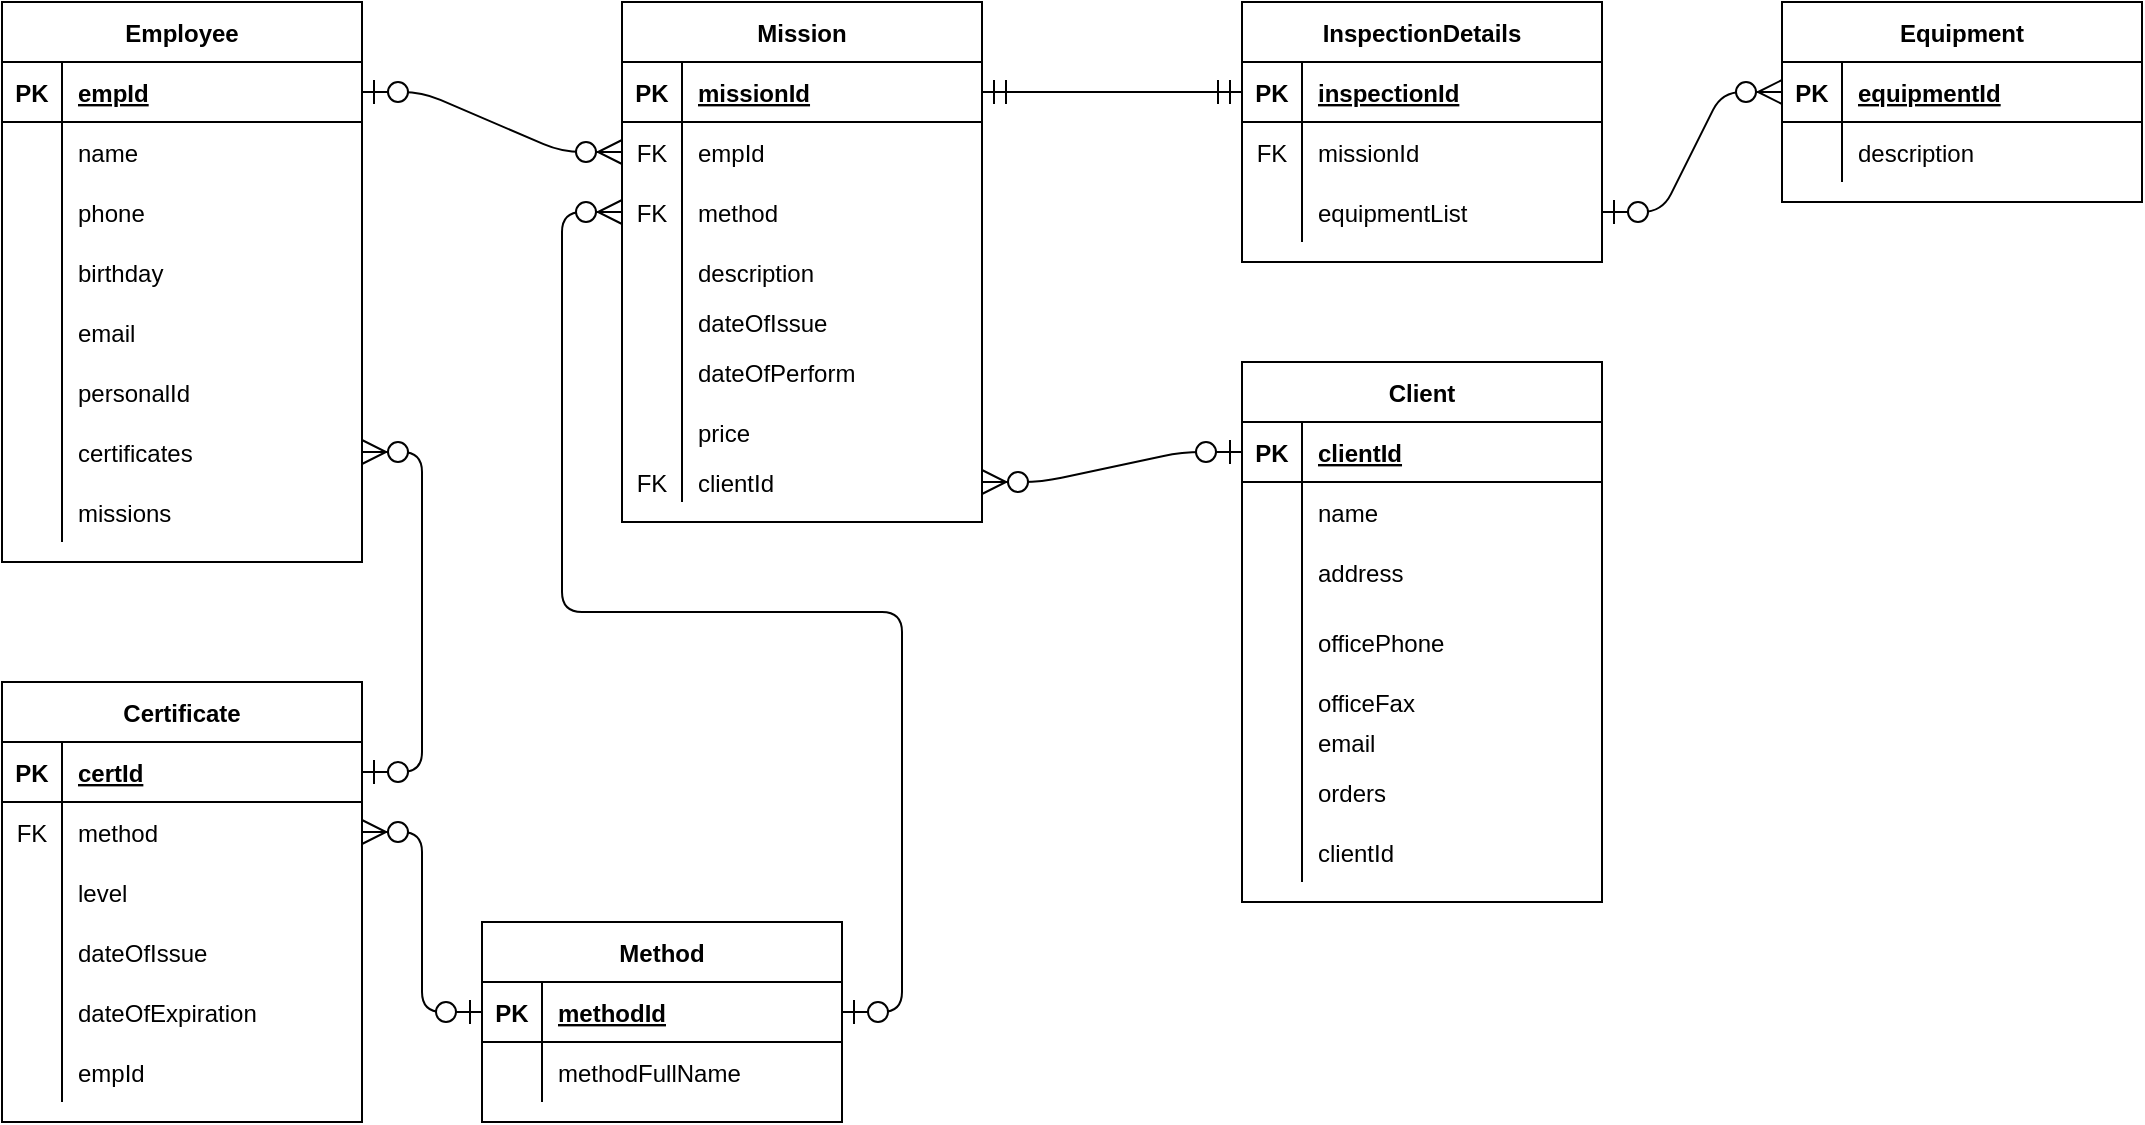 <mxfile version="14.4.9" type="github">
  <diagram id="C5RBs43oDa-KdzZeNtuy" name="Page-1">
    <mxGraphModel dx="920" dy="551" grid="1" gridSize="10" guides="1" tooltips="1" connect="1" arrows="1" fold="1" page="1" pageScale="1" pageWidth="1169" pageHeight="827" math="0" shadow="0">
      <root>
        <mxCell id="WIyWlLk6GJQsqaUBKTNV-0" />
        <mxCell id="WIyWlLk6GJQsqaUBKTNV-1" parent="WIyWlLk6GJQsqaUBKTNV-0" />
        <mxCell id="Wr9JvezOxFuutqD4S8kw-1" value="Employee" style="shape=table;startSize=30;container=1;collapsible=1;childLayout=tableLayout;fixedRows=1;rowLines=0;fontStyle=1;align=center;resizeLast=1;" vertex="1" parent="WIyWlLk6GJQsqaUBKTNV-1">
          <mxGeometry x="50" y="100" width="180" height="280" as="geometry" />
        </mxCell>
        <mxCell id="Wr9JvezOxFuutqD4S8kw-2" value="" style="shape=partialRectangle;collapsible=0;dropTarget=0;pointerEvents=0;fillColor=none;top=0;left=0;bottom=1;right=0;points=[[0,0.5],[1,0.5]];portConstraint=eastwest;" vertex="1" parent="Wr9JvezOxFuutqD4S8kw-1">
          <mxGeometry y="30" width="180" height="30" as="geometry" />
        </mxCell>
        <mxCell id="Wr9JvezOxFuutqD4S8kw-3" value="PK" style="shape=partialRectangle;connectable=0;fillColor=none;top=0;left=0;bottom=0;right=0;fontStyle=1;overflow=hidden;" vertex="1" parent="Wr9JvezOxFuutqD4S8kw-2">
          <mxGeometry width="30" height="30" as="geometry" />
        </mxCell>
        <mxCell id="Wr9JvezOxFuutqD4S8kw-4" value="empId" style="shape=partialRectangle;connectable=0;fillColor=none;top=0;left=0;bottom=0;right=0;align=left;spacingLeft=6;fontStyle=5;overflow=hidden;" vertex="1" parent="Wr9JvezOxFuutqD4S8kw-2">
          <mxGeometry x="30" width="150" height="30" as="geometry" />
        </mxCell>
        <mxCell id="Wr9JvezOxFuutqD4S8kw-5" value="" style="shape=partialRectangle;collapsible=0;dropTarget=0;pointerEvents=0;fillColor=none;top=0;left=0;bottom=0;right=0;points=[[0,0.5],[1,0.5]];portConstraint=eastwest;" vertex="1" parent="Wr9JvezOxFuutqD4S8kw-1">
          <mxGeometry y="60" width="180" height="30" as="geometry" />
        </mxCell>
        <mxCell id="Wr9JvezOxFuutqD4S8kw-6" value="" style="shape=partialRectangle;connectable=0;fillColor=none;top=0;left=0;bottom=0;right=0;editable=1;overflow=hidden;" vertex="1" parent="Wr9JvezOxFuutqD4S8kw-5">
          <mxGeometry width="30" height="30" as="geometry" />
        </mxCell>
        <mxCell id="Wr9JvezOxFuutqD4S8kw-7" value="name" style="shape=partialRectangle;connectable=0;fillColor=none;top=0;left=0;bottom=0;right=0;align=left;spacingLeft=6;overflow=hidden;" vertex="1" parent="Wr9JvezOxFuutqD4S8kw-5">
          <mxGeometry x="30" width="150" height="30" as="geometry" />
        </mxCell>
        <mxCell id="Wr9JvezOxFuutqD4S8kw-8" value="" style="shape=partialRectangle;collapsible=0;dropTarget=0;pointerEvents=0;fillColor=none;top=0;left=0;bottom=0;right=0;points=[[0,0.5],[1,0.5]];portConstraint=eastwest;" vertex="1" parent="Wr9JvezOxFuutqD4S8kw-1">
          <mxGeometry y="90" width="180" height="30" as="geometry" />
        </mxCell>
        <mxCell id="Wr9JvezOxFuutqD4S8kw-9" value="" style="shape=partialRectangle;connectable=0;fillColor=none;top=0;left=0;bottom=0;right=0;editable=1;overflow=hidden;" vertex="1" parent="Wr9JvezOxFuutqD4S8kw-8">
          <mxGeometry width="30" height="30" as="geometry" />
        </mxCell>
        <mxCell id="Wr9JvezOxFuutqD4S8kw-10" value="phone" style="shape=partialRectangle;connectable=0;fillColor=none;top=0;left=0;bottom=0;right=0;align=left;spacingLeft=6;overflow=hidden;" vertex="1" parent="Wr9JvezOxFuutqD4S8kw-8">
          <mxGeometry x="30" width="150" height="30" as="geometry" />
        </mxCell>
        <mxCell id="Wr9JvezOxFuutqD4S8kw-11" value="" style="shape=partialRectangle;collapsible=0;dropTarget=0;pointerEvents=0;fillColor=none;top=0;left=0;bottom=0;right=0;points=[[0,0.5],[1,0.5]];portConstraint=eastwest;" vertex="1" parent="Wr9JvezOxFuutqD4S8kw-1">
          <mxGeometry y="120" width="180" height="30" as="geometry" />
        </mxCell>
        <mxCell id="Wr9JvezOxFuutqD4S8kw-12" value="" style="shape=partialRectangle;connectable=0;fillColor=none;top=0;left=0;bottom=0;right=0;editable=1;overflow=hidden;" vertex="1" parent="Wr9JvezOxFuutqD4S8kw-11">
          <mxGeometry width="30" height="30" as="geometry" />
        </mxCell>
        <mxCell id="Wr9JvezOxFuutqD4S8kw-13" value="birthday" style="shape=partialRectangle;connectable=0;fillColor=none;top=0;left=0;bottom=0;right=0;align=left;spacingLeft=6;overflow=hidden;" vertex="1" parent="Wr9JvezOxFuutqD4S8kw-11">
          <mxGeometry x="30" width="150" height="30" as="geometry" />
        </mxCell>
        <mxCell id="Wr9JvezOxFuutqD4S8kw-115" value="" style="shape=partialRectangle;collapsible=0;dropTarget=0;pointerEvents=0;fillColor=none;top=0;left=0;bottom=0;right=0;points=[[0,0.5],[1,0.5]];portConstraint=eastwest;" vertex="1" parent="Wr9JvezOxFuutqD4S8kw-1">
          <mxGeometry y="150" width="180" height="30" as="geometry" />
        </mxCell>
        <mxCell id="Wr9JvezOxFuutqD4S8kw-116" value="" style="shape=partialRectangle;connectable=0;fillColor=none;top=0;left=0;bottom=0;right=0;editable=1;overflow=hidden;" vertex="1" parent="Wr9JvezOxFuutqD4S8kw-115">
          <mxGeometry width="30" height="30" as="geometry" />
        </mxCell>
        <mxCell id="Wr9JvezOxFuutqD4S8kw-117" value="email" style="shape=partialRectangle;connectable=0;fillColor=none;top=0;left=0;bottom=0;right=0;align=left;spacingLeft=6;overflow=hidden;" vertex="1" parent="Wr9JvezOxFuutqD4S8kw-115">
          <mxGeometry x="30" width="150" height="30" as="geometry" />
        </mxCell>
        <mxCell id="Wr9JvezOxFuutqD4S8kw-27" value="" style="shape=partialRectangle;collapsible=0;dropTarget=0;pointerEvents=0;fillColor=none;top=0;left=0;bottom=0;right=0;points=[[0,0.5],[1,0.5]];portConstraint=eastwest;" vertex="1" parent="Wr9JvezOxFuutqD4S8kw-1">
          <mxGeometry y="180" width="180" height="30" as="geometry" />
        </mxCell>
        <mxCell id="Wr9JvezOxFuutqD4S8kw-28" value="" style="shape=partialRectangle;connectable=0;fillColor=none;top=0;left=0;bottom=0;right=0;editable=1;overflow=hidden;" vertex="1" parent="Wr9JvezOxFuutqD4S8kw-27">
          <mxGeometry width="30" height="30" as="geometry" />
        </mxCell>
        <mxCell id="Wr9JvezOxFuutqD4S8kw-29" value="personalId" style="shape=partialRectangle;connectable=0;fillColor=none;top=0;left=0;bottom=0;right=0;align=left;spacingLeft=6;overflow=hidden;" vertex="1" parent="Wr9JvezOxFuutqD4S8kw-27">
          <mxGeometry x="30" width="150" height="30" as="geometry" />
        </mxCell>
        <mxCell id="Wr9JvezOxFuutqD4S8kw-30" value="" style="shape=partialRectangle;collapsible=0;dropTarget=0;pointerEvents=0;fillColor=none;top=0;left=0;bottom=0;right=0;points=[[0,0.5],[1,0.5]];portConstraint=eastwest;" vertex="1" parent="Wr9JvezOxFuutqD4S8kw-1">
          <mxGeometry y="210" width="180" height="30" as="geometry" />
        </mxCell>
        <mxCell id="Wr9JvezOxFuutqD4S8kw-31" value="" style="shape=partialRectangle;connectable=0;fillColor=none;top=0;left=0;bottom=0;right=0;editable=1;overflow=hidden;" vertex="1" parent="Wr9JvezOxFuutqD4S8kw-30">
          <mxGeometry width="30" height="30" as="geometry" />
        </mxCell>
        <mxCell id="Wr9JvezOxFuutqD4S8kw-32" value="certificates" style="shape=partialRectangle;connectable=0;fillColor=none;top=0;left=0;bottom=0;right=0;align=left;spacingLeft=6;overflow=hidden;" vertex="1" parent="Wr9JvezOxFuutqD4S8kw-30">
          <mxGeometry x="30" width="150" height="30" as="geometry" />
        </mxCell>
        <mxCell id="Wr9JvezOxFuutqD4S8kw-33" value="" style="shape=partialRectangle;collapsible=0;dropTarget=0;pointerEvents=0;fillColor=none;top=0;left=0;bottom=0;right=0;points=[[0,0.5],[1,0.5]];portConstraint=eastwest;" vertex="1" parent="Wr9JvezOxFuutqD4S8kw-1">
          <mxGeometry y="240" width="180" height="30" as="geometry" />
        </mxCell>
        <mxCell id="Wr9JvezOxFuutqD4S8kw-34" value="" style="shape=partialRectangle;connectable=0;fillColor=none;top=0;left=0;bottom=0;right=0;editable=1;overflow=hidden;" vertex="1" parent="Wr9JvezOxFuutqD4S8kw-33">
          <mxGeometry width="30" height="30" as="geometry" />
        </mxCell>
        <mxCell id="Wr9JvezOxFuutqD4S8kw-35" value="missions" style="shape=partialRectangle;connectable=0;fillColor=none;top=0;left=0;bottom=0;right=0;align=left;spacingLeft=6;overflow=hidden;" vertex="1" parent="Wr9JvezOxFuutqD4S8kw-33">
          <mxGeometry x="30" width="150" height="30" as="geometry" />
        </mxCell>
        <mxCell id="Wr9JvezOxFuutqD4S8kw-14" value="Certificate" style="shape=table;startSize=30;container=1;collapsible=1;childLayout=tableLayout;fixedRows=1;rowLines=0;fontStyle=1;align=center;resizeLast=1;" vertex="1" parent="WIyWlLk6GJQsqaUBKTNV-1">
          <mxGeometry x="50" y="440" width="180" height="220" as="geometry" />
        </mxCell>
        <mxCell id="Wr9JvezOxFuutqD4S8kw-15" value="" style="shape=partialRectangle;collapsible=0;dropTarget=0;pointerEvents=0;fillColor=none;top=0;left=0;bottom=1;right=0;points=[[0,0.5],[1,0.5]];portConstraint=eastwest;" vertex="1" parent="Wr9JvezOxFuutqD4S8kw-14">
          <mxGeometry y="30" width="180" height="30" as="geometry" />
        </mxCell>
        <mxCell id="Wr9JvezOxFuutqD4S8kw-16" value="PK" style="shape=partialRectangle;connectable=0;fillColor=none;top=0;left=0;bottom=0;right=0;fontStyle=1;overflow=hidden;" vertex="1" parent="Wr9JvezOxFuutqD4S8kw-15">
          <mxGeometry width="30" height="30" as="geometry" />
        </mxCell>
        <mxCell id="Wr9JvezOxFuutqD4S8kw-17" value="certId" style="shape=partialRectangle;connectable=0;fillColor=none;top=0;left=0;bottom=0;right=0;align=left;spacingLeft=6;fontStyle=5;overflow=hidden;" vertex="1" parent="Wr9JvezOxFuutqD4S8kw-15">
          <mxGeometry x="30" width="150" height="30" as="geometry" />
        </mxCell>
        <mxCell id="Wr9JvezOxFuutqD4S8kw-18" value="" style="shape=partialRectangle;collapsible=0;dropTarget=0;pointerEvents=0;fillColor=none;top=0;left=0;bottom=0;right=0;points=[[0,0.5],[1,0.5]];portConstraint=eastwest;" vertex="1" parent="Wr9JvezOxFuutqD4S8kw-14">
          <mxGeometry y="60" width="180" height="30" as="geometry" />
        </mxCell>
        <mxCell id="Wr9JvezOxFuutqD4S8kw-19" value="FK" style="shape=partialRectangle;connectable=0;fillColor=none;top=0;left=0;bottom=0;right=0;editable=1;overflow=hidden;" vertex="1" parent="Wr9JvezOxFuutqD4S8kw-18">
          <mxGeometry width="30" height="30" as="geometry" />
        </mxCell>
        <mxCell id="Wr9JvezOxFuutqD4S8kw-20" value="method" style="shape=partialRectangle;connectable=0;fillColor=none;top=0;left=0;bottom=0;right=0;align=left;spacingLeft=6;overflow=hidden;" vertex="1" parent="Wr9JvezOxFuutqD4S8kw-18">
          <mxGeometry x="30" width="150" height="30" as="geometry" />
        </mxCell>
        <mxCell id="Wr9JvezOxFuutqD4S8kw-21" value="" style="shape=partialRectangle;collapsible=0;dropTarget=0;pointerEvents=0;fillColor=none;top=0;left=0;bottom=0;right=0;points=[[0,0.5],[1,0.5]];portConstraint=eastwest;" vertex="1" parent="Wr9JvezOxFuutqD4S8kw-14">
          <mxGeometry y="90" width="180" height="30" as="geometry" />
        </mxCell>
        <mxCell id="Wr9JvezOxFuutqD4S8kw-22" value="" style="shape=partialRectangle;connectable=0;fillColor=none;top=0;left=0;bottom=0;right=0;editable=1;overflow=hidden;" vertex="1" parent="Wr9JvezOxFuutqD4S8kw-21">
          <mxGeometry width="30" height="30" as="geometry" />
        </mxCell>
        <mxCell id="Wr9JvezOxFuutqD4S8kw-23" value="level" style="shape=partialRectangle;connectable=0;fillColor=none;top=0;left=0;bottom=0;right=0;align=left;spacingLeft=6;overflow=hidden;" vertex="1" parent="Wr9JvezOxFuutqD4S8kw-21">
          <mxGeometry x="30" width="150" height="30" as="geometry" />
        </mxCell>
        <mxCell id="Wr9JvezOxFuutqD4S8kw-24" value="" style="shape=partialRectangle;collapsible=0;dropTarget=0;pointerEvents=0;fillColor=none;top=0;left=0;bottom=0;right=0;points=[[0,0.5],[1,0.5]];portConstraint=eastwest;" vertex="1" parent="Wr9JvezOxFuutqD4S8kw-14">
          <mxGeometry y="120" width="180" height="30" as="geometry" />
        </mxCell>
        <mxCell id="Wr9JvezOxFuutqD4S8kw-25" value="" style="shape=partialRectangle;connectable=0;fillColor=none;top=0;left=0;bottom=0;right=0;editable=1;overflow=hidden;" vertex="1" parent="Wr9JvezOxFuutqD4S8kw-24">
          <mxGeometry width="30" height="30" as="geometry" />
        </mxCell>
        <mxCell id="Wr9JvezOxFuutqD4S8kw-26" value="dateOfIssue" style="shape=partialRectangle;connectable=0;fillColor=none;top=0;left=0;bottom=0;right=0;align=left;spacingLeft=6;overflow=hidden;" vertex="1" parent="Wr9JvezOxFuutqD4S8kw-24">
          <mxGeometry x="30" width="150" height="30" as="geometry" />
        </mxCell>
        <mxCell id="Wr9JvezOxFuutqD4S8kw-36" value="" style="shape=partialRectangle;collapsible=0;dropTarget=0;pointerEvents=0;fillColor=none;top=0;left=0;bottom=0;right=0;points=[[0,0.5],[1,0.5]];portConstraint=eastwest;" vertex="1" parent="Wr9JvezOxFuutqD4S8kw-14">
          <mxGeometry y="150" width="180" height="30" as="geometry" />
        </mxCell>
        <mxCell id="Wr9JvezOxFuutqD4S8kw-37" value="" style="shape=partialRectangle;connectable=0;fillColor=none;top=0;left=0;bottom=0;right=0;editable=1;overflow=hidden;" vertex="1" parent="Wr9JvezOxFuutqD4S8kw-36">
          <mxGeometry width="30" height="30" as="geometry" />
        </mxCell>
        <mxCell id="Wr9JvezOxFuutqD4S8kw-38" value="dateOfExpiration" style="shape=partialRectangle;connectable=0;fillColor=none;top=0;left=0;bottom=0;right=0;align=left;spacingLeft=6;overflow=hidden;" vertex="1" parent="Wr9JvezOxFuutqD4S8kw-36">
          <mxGeometry x="30" width="150" height="30" as="geometry" />
        </mxCell>
        <mxCell id="Wr9JvezOxFuutqD4S8kw-39" value="" style="shape=partialRectangle;collapsible=0;dropTarget=0;pointerEvents=0;fillColor=none;top=0;left=0;bottom=0;right=0;points=[[0,0.5],[1,0.5]];portConstraint=eastwest;" vertex="1" parent="Wr9JvezOxFuutqD4S8kw-14">
          <mxGeometry y="180" width="180" height="30" as="geometry" />
        </mxCell>
        <mxCell id="Wr9JvezOxFuutqD4S8kw-40" value="" style="shape=partialRectangle;connectable=0;fillColor=none;top=0;left=0;bottom=0;right=0;editable=1;overflow=hidden;" vertex="1" parent="Wr9JvezOxFuutqD4S8kw-39">
          <mxGeometry width="30" height="30" as="geometry" />
        </mxCell>
        <mxCell id="Wr9JvezOxFuutqD4S8kw-41" value="empId" style="shape=partialRectangle;connectable=0;fillColor=none;top=0;left=0;bottom=0;right=0;align=left;spacingLeft=6;overflow=hidden;" vertex="1" parent="Wr9JvezOxFuutqD4S8kw-39">
          <mxGeometry x="30" width="150" height="30" as="geometry" />
        </mxCell>
        <mxCell id="Wr9JvezOxFuutqD4S8kw-42" value="Mission" style="shape=table;startSize=30;container=1;collapsible=1;childLayout=tableLayout;fixedRows=1;rowLines=0;fontStyle=1;align=center;resizeLast=1;" vertex="1" parent="WIyWlLk6GJQsqaUBKTNV-1">
          <mxGeometry x="360" y="100" width="180" height="260" as="geometry" />
        </mxCell>
        <mxCell id="Wr9JvezOxFuutqD4S8kw-43" value="" style="shape=partialRectangle;collapsible=0;dropTarget=0;pointerEvents=0;fillColor=none;top=0;left=0;bottom=1;right=0;points=[[0,0.5],[1,0.5]];portConstraint=eastwest;" vertex="1" parent="Wr9JvezOxFuutqD4S8kw-42">
          <mxGeometry y="30" width="180" height="30" as="geometry" />
        </mxCell>
        <mxCell id="Wr9JvezOxFuutqD4S8kw-44" value="PK" style="shape=partialRectangle;connectable=0;fillColor=none;top=0;left=0;bottom=0;right=0;fontStyle=1;overflow=hidden;" vertex="1" parent="Wr9JvezOxFuutqD4S8kw-43">
          <mxGeometry width="30" height="30" as="geometry" />
        </mxCell>
        <mxCell id="Wr9JvezOxFuutqD4S8kw-45" value="missionId" style="shape=partialRectangle;connectable=0;fillColor=none;top=0;left=0;bottom=0;right=0;align=left;spacingLeft=6;fontStyle=5;overflow=hidden;" vertex="1" parent="Wr9JvezOxFuutqD4S8kw-43">
          <mxGeometry x="30" width="150" height="30" as="geometry" />
        </mxCell>
        <mxCell id="Wr9JvezOxFuutqD4S8kw-46" value="" style="shape=partialRectangle;collapsible=0;dropTarget=0;pointerEvents=0;fillColor=none;top=0;left=0;bottom=0;right=0;points=[[0,0.5],[1,0.5]];portConstraint=eastwest;" vertex="1" parent="Wr9JvezOxFuutqD4S8kw-42">
          <mxGeometry y="60" width="180" height="30" as="geometry" />
        </mxCell>
        <mxCell id="Wr9JvezOxFuutqD4S8kw-47" value="FK" style="shape=partialRectangle;connectable=0;fillColor=none;top=0;left=0;bottom=0;right=0;editable=1;overflow=hidden;" vertex="1" parent="Wr9JvezOxFuutqD4S8kw-46">
          <mxGeometry width="30" height="30" as="geometry" />
        </mxCell>
        <mxCell id="Wr9JvezOxFuutqD4S8kw-48" value="empId" style="shape=partialRectangle;connectable=0;fillColor=none;top=0;left=0;bottom=0;right=0;align=left;spacingLeft=6;overflow=hidden;" vertex="1" parent="Wr9JvezOxFuutqD4S8kw-46">
          <mxGeometry x="30" width="150" height="30" as="geometry" />
        </mxCell>
        <mxCell id="Wr9JvezOxFuutqD4S8kw-49" value="" style="shape=partialRectangle;collapsible=0;dropTarget=0;pointerEvents=0;fillColor=none;top=0;left=0;bottom=0;right=0;points=[[0,0.5],[1,0.5]];portConstraint=eastwest;" vertex="1" parent="Wr9JvezOxFuutqD4S8kw-42">
          <mxGeometry y="90" width="180" height="30" as="geometry" />
        </mxCell>
        <mxCell id="Wr9JvezOxFuutqD4S8kw-50" value="FK" style="shape=partialRectangle;connectable=0;fillColor=none;top=0;left=0;bottom=0;right=0;editable=1;overflow=hidden;" vertex="1" parent="Wr9JvezOxFuutqD4S8kw-49">
          <mxGeometry width="30" height="30" as="geometry" />
        </mxCell>
        <mxCell id="Wr9JvezOxFuutqD4S8kw-51" value="method" style="shape=partialRectangle;connectable=0;fillColor=none;top=0;left=0;bottom=0;right=0;align=left;spacingLeft=6;overflow=hidden;" vertex="1" parent="Wr9JvezOxFuutqD4S8kw-49">
          <mxGeometry x="30" width="150" height="30" as="geometry" />
        </mxCell>
        <mxCell id="Wr9JvezOxFuutqD4S8kw-52" value="" style="shape=partialRectangle;collapsible=0;dropTarget=0;pointerEvents=0;fillColor=none;top=0;left=0;bottom=0;right=0;points=[[0,0.5],[1,0.5]];portConstraint=eastwest;" vertex="1" parent="Wr9JvezOxFuutqD4S8kw-42">
          <mxGeometry y="120" width="180" height="30" as="geometry" />
        </mxCell>
        <mxCell id="Wr9JvezOxFuutqD4S8kw-53" value="" style="shape=partialRectangle;connectable=0;fillColor=none;top=0;left=0;bottom=0;right=0;editable=1;overflow=hidden;" vertex="1" parent="Wr9JvezOxFuutqD4S8kw-52">
          <mxGeometry width="30" height="30" as="geometry" />
        </mxCell>
        <mxCell id="Wr9JvezOxFuutqD4S8kw-54" value="description" style="shape=partialRectangle;connectable=0;fillColor=none;top=0;left=0;bottom=0;right=0;align=left;spacingLeft=6;overflow=hidden;" vertex="1" parent="Wr9JvezOxFuutqD4S8kw-52">
          <mxGeometry x="30" width="150" height="30" as="geometry" />
        </mxCell>
        <mxCell id="Wr9JvezOxFuutqD4S8kw-55" value="" style="shape=partialRectangle;collapsible=0;dropTarget=0;pointerEvents=0;fillColor=none;top=0;left=0;bottom=0;right=0;points=[[0,0.5],[1,0.5]];portConstraint=eastwest;" vertex="1" parent="Wr9JvezOxFuutqD4S8kw-42">
          <mxGeometry y="150" width="180" height="20" as="geometry" />
        </mxCell>
        <mxCell id="Wr9JvezOxFuutqD4S8kw-56" value="" style="shape=partialRectangle;connectable=0;fillColor=none;top=0;left=0;bottom=0;right=0;editable=1;overflow=hidden;" vertex="1" parent="Wr9JvezOxFuutqD4S8kw-55">
          <mxGeometry width="30" height="20" as="geometry" />
        </mxCell>
        <mxCell id="Wr9JvezOxFuutqD4S8kw-57" value="dateOfIssue" style="shape=partialRectangle;connectable=0;fillColor=none;top=0;left=0;bottom=0;right=0;align=left;spacingLeft=6;overflow=hidden;" vertex="1" parent="Wr9JvezOxFuutqD4S8kw-55">
          <mxGeometry x="30" width="150" height="20" as="geometry" />
        </mxCell>
        <mxCell id="Wr9JvezOxFuutqD4S8kw-58" value="" style="shape=partialRectangle;collapsible=0;dropTarget=0;pointerEvents=0;fillColor=none;top=0;left=0;bottom=0;right=0;points=[[0,0.5],[1,0.5]];portConstraint=eastwest;" vertex="1" parent="Wr9JvezOxFuutqD4S8kw-42">
          <mxGeometry y="170" width="180" height="30" as="geometry" />
        </mxCell>
        <mxCell id="Wr9JvezOxFuutqD4S8kw-59" value="" style="shape=partialRectangle;connectable=0;fillColor=none;top=0;left=0;bottom=0;right=0;editable=1;overflow=hidden;" vertex="1" parent="Wr9JvezOxFuutqD4S8kw-58">
          <mxGeometry width="30" height="30" as="geometry" />
        </mxCell>
        <mxCell id="Wr9JvezOxFuutqD4S8kw-60" value="dateOfPerform" style="shape=partialRectangle;connectable=0;fillColor=none;top=0;left=0;bottom=0;right=0;align=left;spacingLeft=6;overflow=hidden;" vertex="1" parent="Wr9JvezOxFuutqD4S8kw-58">
          <mxGeometry x="30" width="150" height="30" as="geometry" />
        </mxCell>
        <mxCell id="Wr9JvezOxFuutqD4S8kw-61" value="" style="shape=partialRectangle;collapsible=0;dropTarget=0;pointerEvents=0;fillColor=none;top=0;left=0;bottom=0;right=0;points=[[0,0.5],[1,0.5]];portConstraint=eastwest;" vertex="1" parent="Wr9JvezOxFuutqD4S8kw-42">
          <mxGeometry y="200" width="180" height="30" as="geometry" />
        </mxCell>
        <mxCell id="Wr9JvezOxFuutqD4S8kw-62" value="" style="shape=partialRectangle;connectable=0;fillColor=none;top=0;left=0;bottom=0;right=0;editable=1;overflow=hidden;" vertex="1" parent="Wr9JvezOxFuutqD4S8kw-61">
          <mxGeometry width="30" height="30" as="geometry" />
        </mxCell>
        <mxCell id="Wr9JvezOxFuutqD4S8kw-63" value="price" style="shape=partialRectangle;connectable=0;fillColor=none;top=0;left=0;bottom=0;right=0;align=left;spacingLeft=6;overflow=hidden;" vertex="1" parent="Wr9JvezOxFuutqD4S8kw-61">
          <mxGeometry x="30" width="150" height="30" as="geometry" />
        </mxCell>
        <mxCell id="Wr9JvezOxFuutqD4S8kw-64" value="" style="shape=partialRectangle;collapsible=0;dropTarget=0;pointerEvents=0;fillColor=none;top=0;left=0;bottom=0;right=0;points=[[0,0.5],[1,0.5]];portConstraint=eastwest;" vertex="1" parent="Wr9JvezOxFuutqD4S8kw-42">
          <mxGeometry y="230" width="180" height="20" as="geometry" />
        </mxCell>
        <mxCell id="Wr9JvezOxFuutqD4S8kw-65" value="FK" style="shape=partialRectangle;connectable=0;fillColor=none;top=0;left=0;bottom=0;right=0;editable=1;overflow=hidden;" vertex="1" parent="Wr9JvezOxFuutqD4S8kw-64">
          <mxGeometry width="30" height="20" as="geometry" />
        </mxCell>
        <mxCell id="Wr9JvezOxFuutqD4S8kw-66" value="clientId" style="shape=partialRectangle;connectable=0;fillColor=none;top=0;left=0;bottom=0;right=0;align=left;spacingLeft=6;overflow=hidden;" vertex="1" parent="Wr9JvezOxFuutqD4S8kw-64">
          <mxGeometry x="30" width="150" height="20" as="geometry" />
        </mxCell>
        <mxCell id="Wr9JvezOxFuutqD4S8kw-67" value="Client" style="shape=table;startSize=30;container=1;collapsible=1;childLayout=tableLayout;fixedRows=1;rowLines=0;fontStyle=1;align=center;resizeLast=1;" vertex="1" parent="WIyWlLk6GJQsqaUBKTNV-1">
          <mxGeometry x="670" y="280" width="180" height="270" as="geometry" />
        </mxCell>
        <mxCell id="Wr9JvezOxFuutqD4S8kw-68" value="" style="shape=partialRectangle;collapsible=0;dropTarget=0;pointerEvents=0;fillColor=none;top=0;left=0;bottom=1;right=0;points=[[0,0.5],[1,0.5]];portConstraint=eastwest;" vertex="1" parent="Wr9JvezOxFuutqD4S8kw-67">
          <mxGeometry y="30" width="180" height="30" as="geometry" />
        </mxCell>
        <mxCell id="Wr9JvezOxFuutqD4S8kw-69" value="PK" style="shape=partialRectangle;connectable=0;fillColor=none;top=0;left=0;bottom=0;right=0;fontStyle=1;overflow=hidden;" vertex="1" parent="Wr9JvezOxFuutqD4S8kw-68">
          <mxGeometry width="30" height="30" as="geometry" />
        </mxCell>
        <mxCell id="Wr9JvezOxFuutqD4S8kw-70" value="clientId" style="shape=partialRectangle;connectable=0;fillColor=none;top=0;left=0;bottom=0;right=0;align=left;spacingLeft=6;fontStyle=5;overflow=hidden;" vertex="1" parent="Wr9JvezOxFuutqD4S8kw-68">
          <mxGeometry x="30" width="150" height="30" as="geometry" />
        </mxCell>
        <mxCell id="Wr9JvezOxFuutqD4S8kw-71" value="" style="shape=partialRectangle;collapsible=0;dropTarget=0;pointerEvents=0;fillColor=none;top=0;left=0;bottom=0;right=0;points=[[0,0.5],[1,0.5]];portConstraint=eastwest;" vertex="1" parent="Wr9JvezOxFuutqD4S8kw-67">
          <mxGeometry y="60" width="180" height="30" as="geometry" />
        </mxCell>
        <mxCell id="Wr9JvezOxFuutqD4S8kw-72" value="" style="shape=partialRectangle;connectable=0;fillColor=none;top=0;left=0;bottom=0;right=0;editable=1;overflow=hidden;" vertex="1" parent="Wr9JvezOxFuutqD4S8kw-71">
          <mxGeometry width="30" height="30" as="geometry" />
        </mxCell>
        <mxCell id="Wr9JvezOxFuutqD4S8kw-73" value="name" style="shape=partialRectangle;connectable=0;fillColor=none;top=0;left=0;bottom=0;right=0;align=left;spacingLeft=6;overflow=hidden;" vertex="1" parent="Wr9JvezOxFuutqD4S8kw-71">
          <mxGeometry x="30" width="150" height="30" as="geometry" />
        </mxCell>
        <mxCell id="Wr9JvezOxFuutqD4S8kw-74" value="" style="shape=partialRectangle;collapsible=0;dropTarget=0;pointerEvents=0;fillColor=none;top=0;left=0;bottom=0;right=0;points=[[0,0.5],[1,0.5]];portConstraint=eastwest;" vertex="1" parent="Wr9JvezOxFuutqD4S8kw-67">
          <mxGeometry y="90" width="180" height="30" as="geometry" />
        </mxCell>
        <mxCell id="Wr9JvezOxFuutqD4S8kw-75" value="" style="shape=partialRectangle;connectable=0;fillColor=none;top=0;left=0;bottom=0;right=0;editable=1;overflow=hidden;" vertex="1" parent="Wr9JvezOxFuutqD4S8kw-74">
          <mxGeometry width="30" height="30" as="geometry" />
        </mxCell>
        <mxCell id="Wr9JvezOxFuutqD4S8kw-76" value="address" style="shape=partialRectangle;connectable=0;fillColor=none;top=0;left=0;bottom=0;right=0;align=left;spacingLeft=6;overflow=hidden;" vertex="1" parent="Wr9JvezOxFuutqD4S8kw-74">
          <mxGeometry x="30" width="150" height="30" as="geometry" />
        </mxCell>
        <mxCell id="Wr9JvezOxFuutqD4S8kw-77" value="" style="shape=partialRectangle;collapsible=0;dropTarget=0;pointerEvents=0;fillColor=none;top=0;left=0;bottom=0;right=0;points=[[0,0.5],[1,0.5]];portConstraint=eastwest;" vertex="1" parent="Wr9JvezOxFuutqD4S8kw-67">
          <mxGeometry y="120" width="180" height="40" as="geometry" />
        </mxCell>
        <mxCell id="Wr9JvezOxFuutqD4S8kw-78" value="" style="shape=partialRectangle;connectable=0;fillColor=none;top=0;left=0;bottom=0;right=0;editable=1;overflow=hidden;" vertex="1" parent="Wr9JvezOxFuutqD4S8kw-77">
          <mxGeometry width="30" height="40" as="geometry" />
        </mxCell>
        <mxCell id="Wr9JvezOxFuutqD4S8kw-79" value="officePhone" style="shape=partialRectangle;connectable=0;fillColor=none;top=0;left=0;bottom=0;right=0;align=left;spacingLeft=6;overflow=hidden;" vertex="1" parent="Wr9JvezOxFuutqD4S8kw-77">
          <mxGeometry x="30" width="150" height="40" as="geometry" />
        </mxCell>
        <mxCell id="Wr9JvezOxFuutqD4S8kw-80" value="" style="shape=partialRectangle;collapsible=0;dropTarget=0;pointerEvents=0;fillColor=none;top=0;left=0;bottom=0;right=0;points=[[0,0.5],[1,0.5]];portConstraint=eastwest;" vertex="1" parent="Wr9JvezOxFuutqD4S8kw-67">
          <mxGeometry y="160" width="180" height="20" as="geometry" />
        </mxCell>
        <mxCell id="Wr9JvezOxFuutqD4S8kw-81" value="" style="shape=partialRectangle;connectable=0;fillColor=none;top=0;left=0;bottom=0;right=0;editable=1;overflow=hidden;" vertex="1" parent="Wr9JvezOxFuutqD4S8kw-80">
          <mxGeometry width="30" height="20" as="geometry" />
        </mxCell>
        <mxCell id="Wr9JvezOxFuutqD4S8kw-82" value="officeFax" style="shape=partialRectangle;connectable=0;fillColor=none;top=0;left=0;bottom=0;right=0;align=left;spacingLeft=6;overflow=hidden;" vertex="1" parent="Wr9JvezOxFuutqD4S8kw-80">
          <mxGeometry x="30" width="150" height="20" as="geometry" />
        </mxCell>
        <mxCell id="Wr9JvezOxFuutqD4S8kw-83" value="" style="shape=partialRectangle;collapsible=0;dropTarget=0;pointerEvents=0;fillColor=none;top=0;left=0;bottom=0;right=0;points=[[0,0.5],[1,0.5]];portConstraint=eastwest;" vertex="1" parent="Wr9JvezOxFuutqD4S8kw-67">
          <mxGeometry y="180" width="180" height="20" as="geometry" />
        </mxCell>
        <mxCell id="Wr9JvezOxFuutqD4S8kw-84" value="" style="shape=partialRectangle;connectable=0;fillColor=none;top=0;left=0;bottom=0;right=0;editable=1;overflow=hidden;" vertex="1" parent="Wr9JvezOxFuutqD4S8kw-83">
          <mxGeometry width="30" height="20" as="geometry" />
        </mxCell>
        <mxCell id="Wr9JvezOxFuutqD4S8kw-85" value="email" style="shape=partialRectangle;connectable=0;fillColor=none;top=0;left=0;bottom=0;right=0;align=left;spacingLeft=6;overflow=hidden;" vertex="1" parent="Wr9JvezOxFuutqD4S8kw-83">
          <mxGeometry x="30" width="150" height="20" as="geometry" />
        </mxCell>
        <mxCell id="Wr9JvezOxFuutqD4S8kw-86" value="" style="shape=partialRectangle;collapsible=0;dropTarget=0;pointerEvents=0;fillColor=none;top=0;left=0;bottom=0;right=0;points=[[0,0.5],[1,0.5]];portConstraint=eastwest;" vertex="1" parent="Wr9JvezOxFuutqD4S8kw-67">
          <mxGeometry y="200" width="180" height="30" as="geometry" />
        </mxCell>
        <mxCell id="Wr9JvezOxFuutqD4S8kw-87" value="" style="shape=partialRectangle;connectable=0;fillColor=none;top=0;left=0;bottom=0;right=0;editable=1;overflow=hidden;" vertex="1" parent="Wr9JvezOxFuutqD4S8kw-86">
          <mxGeometry width="30" height="30" as="geometry" />
        </mxCell>
        <mxCell id="Wr9JvezOxFuutqD4S8kw-88" value="orders" style="shape=partialRectangle;connectable=0;fillColor=none;top=0;left=0;bottom=0;right=0;align=left;spacingLeft=6;overflow=hidden;" vertex="1" parent="Wr9JvezOxFuutqD4S8kw-86">
          <mxGeometry x="30" width="150" height="30" as="geometry" />
        </mxCell>
        <mxCell id="Wr9JvezOxFuutqD4S8kw-89" value="" style="shape=partialRectangle;collapsible=0;dropTarget=0;pointerEvents=0;fillColor=none;top=0;left=0;bottom=0;right=0;points=[[0,0.5],[1,0.5]];portConstraint=eastwest;" vertex="1" parent="Wr9JvezOxFuutqD4S8kw-67">
          <mxGeometry y="230" width="180" height="30" as="geometry" />
        </mxCell>
        <mxCell id="Wr9JvezOxFuutqD4S8kw-90" value="" style="shape=partialRectangle;connectable=0;fillColor=none;top=0;left=0;bottom=0;right=0;editable=1;overflow=hidden;" vertex="1" parent="Wr9JvezOxFuutqD4S8kw-89">
          <mxGeometry width="30" height="30" as="geometry" />
        </mxCell>
        <mxCell id="Wr9JvezOxFuutqD4S8kw-91" value="clientId" style="shape=partialRectangle;connectable=0;fillColor=none;top=0;left=0;bottom=0;right=0;align=left;spacingLeft=6;overflow=hidden;" vertex="1" parent="Wr9JvezOxFuutqD4S8kw-89">
          <mxGeometry x="30" width="150" height="30" as="geometry" />
        </mxCell>
        <mxCell id="Wr9JvezOxFuutqD4S8kw-92" value="Method" style="shape=table;startSize=30;container=1;collapsible=1;childLayout=tableLayout;fixedRows=1;rowLines=0;fontStyle=1;align=center;resizeLast=1;" vertex="1" parent="WIyWlLk6GJQsqaUBKTNV-1">
          <mxGeometry x="290" y="560" width="180" height="100" as="geometry" />
        </mxCell>
        <mxCell id="Wr9JvezOxFuutqD4S8kw-93" value="" style="shape=partialRectangle;collapsible=0;dropTarget=0;pointerEvents=0;fillColor=none;top=0;left=0;bottom=1;right=0;points=[[0,0.5],[1,0.5]];portConstraint=eastwest;" vertex="1" parent="Wr9JvezOxFuutqD4S8kw-92">
          <mxGeometry y="30" width="180" height="30" as="geometry" />
        </mxCell>
        <mxCell id="Wr9JvezOxFuutqD4S8kw-94" value="PK" style="shape=partialRectangle;connectable=0;fillColor=none;top=0;left=0;bottom=0;right=0;fontStyle=1;overflow=hidden;" vertex="1" parent="Wr9JvezOxFuutqD4S8kw-93">
          <mxGeometry width="30" height="30" as="geometry" />
        </mxCell>
        <mxCell id="Wr9JvezOxFuutqD4S8kw-95" value="methodId" style="shape=partialRectangle;connectable=0;fillColor=none;top=0;left=0;bottom=0;right=0;align=left;spacingLeft=6;fontStyle=5;overflow=hidden;" vertex="1" parent="Wr9JvezOxFuutqD4S8kw-93">
          <mxGeometry x="30" width="150" height="30" as="geometry" />
        </mxCell>
        <mxCell id="Wr9JvezOxFuutqD4S8kw-96" value="" style="shape=partialRectangle;collapsible=0;dropTarget=0;pointerEvents=0;fillColor=none;top=0;left=0;bottom=0;right=0;points=[[0,0.5],[1,0.5]];portConstraint=eastwest;" vertex="1" parent="Wr9JvezOxFuutqD4S8kw-92">
          <mxGeometry y="60" width="180" height="30" as="geometry" />
        </mxCell>
        <mxCell id="Wr9JvezOxFuutqD4S8kw-97" value="" style="shape=partialRectangle;connectable=0;fillColor=none;top=0;left=0;bottom=0;right=0;editable=1;overflow=hidden;" vertex="1" parent="Wr9JvezOxFuutqD4S8kw-96">
          <mxGeometry width="30" height="30" as="geometry" />
        </mxCell>
        <mxCell id="Wr9JvezOxFuutqD4S8kw-98" value="methodFullName" style="shape=partialRectangle;connectable=0;fillColor=none;top=0;left=0;bottom=0;right=0;align=left;spacingLeft=6;overflow=hidden;" vertex="1" parent="Wr9JvezOxFuutqD4S8kw-96">
          <mxGeometry x="30" width="150" height="30" as="geometry" />
        </mxCell>
        <mxCell id="Wr9JvezOxFuutqD4S8kw-105" value="" style="edgeStyle=entityRelationEdgeStyle;fontSize=12;html=1;endArrow=ERzeroToMany;startArrow=ERzeroToOne;endSize=10;startSize=10;" edge="1" parent="WIyWlLk6GJQsqaUBKTNV-1" source="Wr9JvezOxFuutqD4S8kw-2" target="Wr9JvezOxFuutqD4S8kw-46">
          <mxGeometry width="100" height="100" relative="1" as="geometry">
            <mxPoint x="370" y="330" as="sourcePoint" />
            <mxPoint x="470" y="230" as="targetPoint" />
          </mxGeometry>
        </mxCell>
        <mxCell id="Wr9JvezOxFuutqD4S8kw-106" value="" style="edgeStyle=entityRelationEdgeStyle;fontSize=12;html=1;endArrow=ERzeroToMany;startArrow=ERzeroToOne;endSize=10;startSize=10;" edge="1" parent="WIyWlLk6GJQsqaUBKTNV-1" source="Wr9JvezOxFuutqD4S8kw-68" target="Wr9JvezOxFuutqD4S8kw-64">
          <mxGeometry width="100" height="100" relative="1" as="geometry">
            <mxPoint x="340" y="200" as="sourcePoint" />
            <mxPoint x="510" y="230" as="targetPoint" />
          </mxGeometry>
        </mxCell>
        <mxCell id="Wr9JvezOxFuutqD4S8kw-107" value="" style="edgeStyle=entityRelationEdgeStyle;fontSize=12;html=1;endArrow=ERzeroToMany;startArrow=ERzeroToOne;endSize=10;startSize=10;" edge="1" parent="WIyWlLk6GJQsqaUBKTNV-1" source="Wr9JvezOxFuutqD4S8kw-15" target="Wr9JvezOxFuutqD4S8kw-30">
          <mxGeometry width="100" height="100" relative="1" as="geometry">
            <mxPoint x="350" y="220" as="sourcePoint" />
            <mxPoint x="520" y="250" as="targetPoint" />
          </mxGeometry>
        </mxCell>
        <mxCell id="Wr9JvezOxFuutqD4S8kw-113" value="" style="edgeStyle=entityRelationEdgeStyle;fontSize=12;html=1;endArrow=ERzeroToMany;startArrow=ERzeroToOne;endSize=10;startSize=10;" edge="1" parent="WIyWlLk6GJQsqaUBKTNV-1" source="Wr9JvezOxFuutqD4S8kw-93" target="Wr9JvezOxFuutqD4S8kw-18">
          <mxGeometry width="100" height="100" relative="1" as="geometry">
            <mxPoint x="240" y="155" as="sourcePoint" />
            <mxPoint x="850" y="185" as="targetPoint" />
          </mxGeometry>
        </mxCell>
        <mxCell id="Wr9JvezOxFuutqD4S8kw-114" value="" style="edgeStyle=entityRelationEdgeStyle;fontSize=12;html=1;endArrow=ERzeroToMany;startArrow=ERzeroToOne;endSize=10;startSize=10;" edge="1" parent="WIyWlLk6GJQsqaUBKTNV-1" source="Wr9JvezOxFuutqD4S8kw-93">
          <mxGeometry width="100" height="100" relative="1" as="geometry">
            <mxPoint x="250" y="165" as="sourcePoint" />
            <mxPoint x="360" y="205" as="targetPoint" />
          </mxGeometry>
        </mxCell>
        <mxCell id="Wr9JvezOxFuutqD4S8kw-119" value="InspectionDetails" style="shape=table;startSize=30;container=1;collapsible=1;childLayout=tableLayout;fixedRows=1;rowLines=0;fontStyle=1;align=center;resizeLast=1;" vertex="1" parent="WIyWlLk6GJQsqaUBKTNV-1">
          <mxGeometry x="670" y="100" width="180" height="130" as="geometry" />
        </mxCell>
        <mxCell id="Wr9JvezOxFuutqD4S8kw-120" value="" style="shape=partialRectangle;collapsible=0;dropTarget=0;pointerEvents=0;fillColor=none;top=0;left=0;bottom=1;right=0;points=[[0,0.5],[1,0.5]];portConstraint=eastwest;" vertex="1" parent="Wr9JvezOxFuutqD4S8kw-119">
          <mxGeometry y="30" width="180" height="30" as="geometry" />
        </mxCell>
        <mxCell id="Wr9JvezOxFuutqD4S8kw-121" value="PK" style="shape=partialRectangle;connectable=0;fillColor=none;top=0;left=0;bottom=0;right=0;fontStyle=1;overflow=hidden;" vertex="1" parent="Wr9JvezOxFuutqD4S8kw-120">
          <mxGeometry width="30" height="30" as="geometry" />
        </mxCell>
        <mxCell id="Wr9JvezOxFuutqD4S8kw-122" value="inspectionId" style="shape=partialRectangle;connectable=0;fillColor=none;top=0;left=0;bottom=0;right=0;align=left;spacingLeft=6;fontStyle=5;overflow=hidden;" vertex="1" parent="Wr9JvezOxFuutqD4S8kw-120">
          <mxGeometry x="30" width="150" height="30" as="geometry" />
        </mxCell>
        <mxCell id="Wr9JvezOxFuutqD4S8kw-123" value="" style="shape=partialRectangle;collapsible=0;dropTarget=0;pointerEvents=0;fillColor=none;top=0;left=0;bottom=0;right=0;points=[[0,0.5],[1,0.5]];portConstraint=eastwest;" vertex="1" parent="Wr9JvezOxFuutqD4S8kw-119">
          <mxGeometry y="60" width="180" height="30" as="geometry" />
        </mxCell>
        <mxCell id="Wr9JvezOxFuutqD4S8kw-124" value="FK" style="shape=partialRectangle;connectable=0;fillColor=none;top=0;left=0;bottom=0;right=0;editable=1;overflow=hidden;" vertex="1" parent="Wr9JvezOxFuutqD4S8kw-123">
          <mxGeometry width="30" height="30" as="geometry" />
        </mxCell>
        <mxCell id="Wr9JvezOxFuutqD4S8kw-125" value="missionId" style="shape=partialRectangle;connectable=0;fillColor=none;top=0;left=0;bottom=0;right=0;align=left;spacingLeft=6;overflow=hidden;" vertex="1" parent="Wr9JvezOxFuutqD4S8kw-123">
          <mxGeometry x="30" width="150" height="30" as="geometry" />
        </mxCell>
        <mxCell id="Wr9JvezOxFuutqD4S8kw-126" value="" style="shape=partialRectangle;collapsible=0;dropTarget=0;pointerEvents=0;fillColor=none;top=0;left=0;bottom=0;right=0;points=[[0,0.5],[1,0.5]];portConstraint=eastwest;" vertex="1" parent="Wr9JvezOxFuutqD4S8kw-119">
          <mxGeometry y="90" width="180" height="30" as="geometry" />
        </mxCell>
        <mxCell id="Wr9JvezOxFuutqD4S8kw-127" value="" style="shape=partialRectangle;connectable=0;fillColor=none;top=0;left=0;bottom=0;right=0;editable=1;overflow=hidden;" vertex="1" parent="Wr9JvezOxFuutqD4S8kw-126">
          <mxGeometry width="30" height="30" as="geometry" />
        </mxCell>
        <mxCell id="Wr9JvezOxFuutqD4S8kw-128" value="equipmentList" style="shape=partialRectangle;connectable=0;fillColor=none;top=0;left=0;bottom=0;right=0;align=left;spacingLeft=6;overflow=hidden;" vertex="1" parent="Wr9JvezOxFuutqD4S8kw-126">
          <mxGeometry x="30" width="150" height="30" as="geometry" />
        </mxCell>
        <mxCell id="Wr9JvezOxFuutqD4S8kw-132" value="Equipment" style="shape=table;startSize=30;container=1;collapsible=1;childLayout=tableLayout;fixedRows=1;rowLines=0;fontStyle=1;align=center;resizeLast=1;" vertex="1" parent="WIyWlLk6GJQsqaUBKTNV-1">
          <mxGeometry x="940" y="100" width="180" height="100" as="geometry" />
        </mxCell>
        <mxCell id="Wr9JvezOxFuutqD4S8kw-133" value="" style="shape=partialRectangle;collapsible=0;dropTarget=0;pointerEvents=0;fillColor=none;top=0;left=0;bottom=1;right=0;points=[[0,0.5],[1,0.5]];portConstraint=eastwest;" vertex="1" parent="Wr9JvezOxFuutqD4S8kw-132">
          <mxGeometry y="30" width="180" height="30" as="geometry" />
        </mxCell>
        <mxCell id="Wr9JvezOxFuutqD4S8kw-134" value="PK" style="shape=partialRectangle;connectable=0;fillColor=none;top=0;left=0;bottom=0;right=0;fontStyle=1;overflow=hidden;" vertex="1" parent="Wr9JvezOxFuutqD4S8kw-133">
          <mxGeometry width="30" height="30" as="geometry" />
        </mxCell>
        <mxCell id="Wr9JvezOxFuutqD4S8kw-135" value="equipmentId" style="shape=partialRectangle;connectable=0;fillColor=none;top=0;left=0;bottom=0;right=0;align=left;spacingLeft=6;fontStyle=5;overflow=hidden;" vertex="1" parent="Wr9JvezOxFuutqD4S8kw-133">
          <mxGeometry x="30" width="150" height="30" as="geometry" />
        </mxCell>
        <mxCell id="Wr9JvezOxFuutqD4S8kw-136" value="" style="shape=partialRectangle;collapsible=0;dropTarget=0;pointerEvents=0;fillColor=none;top=0;left=0;bottom=0;right=0;points=[[0,0.5],[1,0.5]];portConstraint=eastwest;" vertex="1" parent="Wr9JvezOxFuutqD4S8kw-132">
          <mxGeometry y="60" width="180" height="30" as="geometry" />
        </mxCell>
        <mxCell id="Wr9JvezOxFuutqD4S8kw-137" value="" style="shape=partialRectangle;connectable=0;fillColor=none;top=0;left=0;bottom=0;right=0;editable=1;overflow=hidden;" vertex="1" parent="Wr9JvezOxFuutqD4S8kw-136">
          <mxGeometry width="30" height="30" as="geometry" />
        </mxCell>
        <mxCell id="Wr9JvezOxFuutqD4S8kw-138" value="description" style="shape=partialRectangle;connectable=0;fillColor=none;top=0;left=0;bottom=0;right=0;align=left;spacingLeft=6;overflow=hidden;" vertex="1" parent="Wr9JvezOxFuutqD4S8kw-136">
          <mxGeometry x="30" width="150" height="30" as="geometry" />
        </mxCell>
        <mxCell id="Wr9JvezOxFuutqD4S8kw-145" value="" style="edgeStyle=entityRelationEdgeStyle;fontSize=12;html=1;endArrow=ERzeroToMany;startArrow=ERzeroToOne;endSize=10;startSize=10;" edge="1" parent="WIyWlLk6GJQsqaUBKTNV-1" source="Wr9JvezOxFuutqD4S8kw-126" target="Wr9JvezOxFuutqD4S8kw-133">
          <mxGeometry width="100" height="100" relative="1" as="geometry">
            <mxPoint x="400" y="405" as="sourcePoint" />
            <mxPoint x="290" y="525" as="targetPoint" />
          </mxGeometry>
        </mxCell>
        <mxCell id="Wr9JvezOxFuutqD4S8kw-147" value="" style="edgeStyle=entityRelationEdgeStyle;fontSize=12;html=1;endArrow=ERmandOne;startArrow=ERmandOne;endSize=10;startSize=10;shadow=0;" edge="1" parent="WIyWlLk6GJQsqaUBKTNV-1" source="Wr9JvezOxFuutqD4S8kw-120" target="Wr9JvezOxFuutqD4S8kw-43">
          <mxGeometry width="100" height="100" relative="1" as="geometry">
            <mxPoint x="540" y="480" as="sourcePoint" />
            <mxPoint x="640" y="380" as="targetPoint" />
          </mxGeometry>
        </mxCell>
      </root>
    </mxGraphModel>
  </diagram>
</mxfile>
